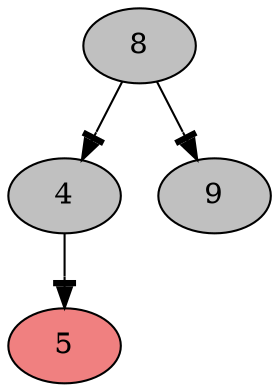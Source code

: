 digraph G {
x0xf619f8[label="8",style=filled,fillcolor=gray];
x0xf619f8->x0xf619b8[arrowhead = normaltee];
x0xf619f8->x0xf619d8[arrowhead = normaltee];
x0xf619b8[label="4",style=filled,fillcolor=gray];
x0xf619b8->x0xf61a18[arrowhead = normaltee];
x0xf61a18[label="5",style=filled,fillcolor=lightcoral];
x0xf619d8[label="9",style=filled,fillcolor=gray];
}
